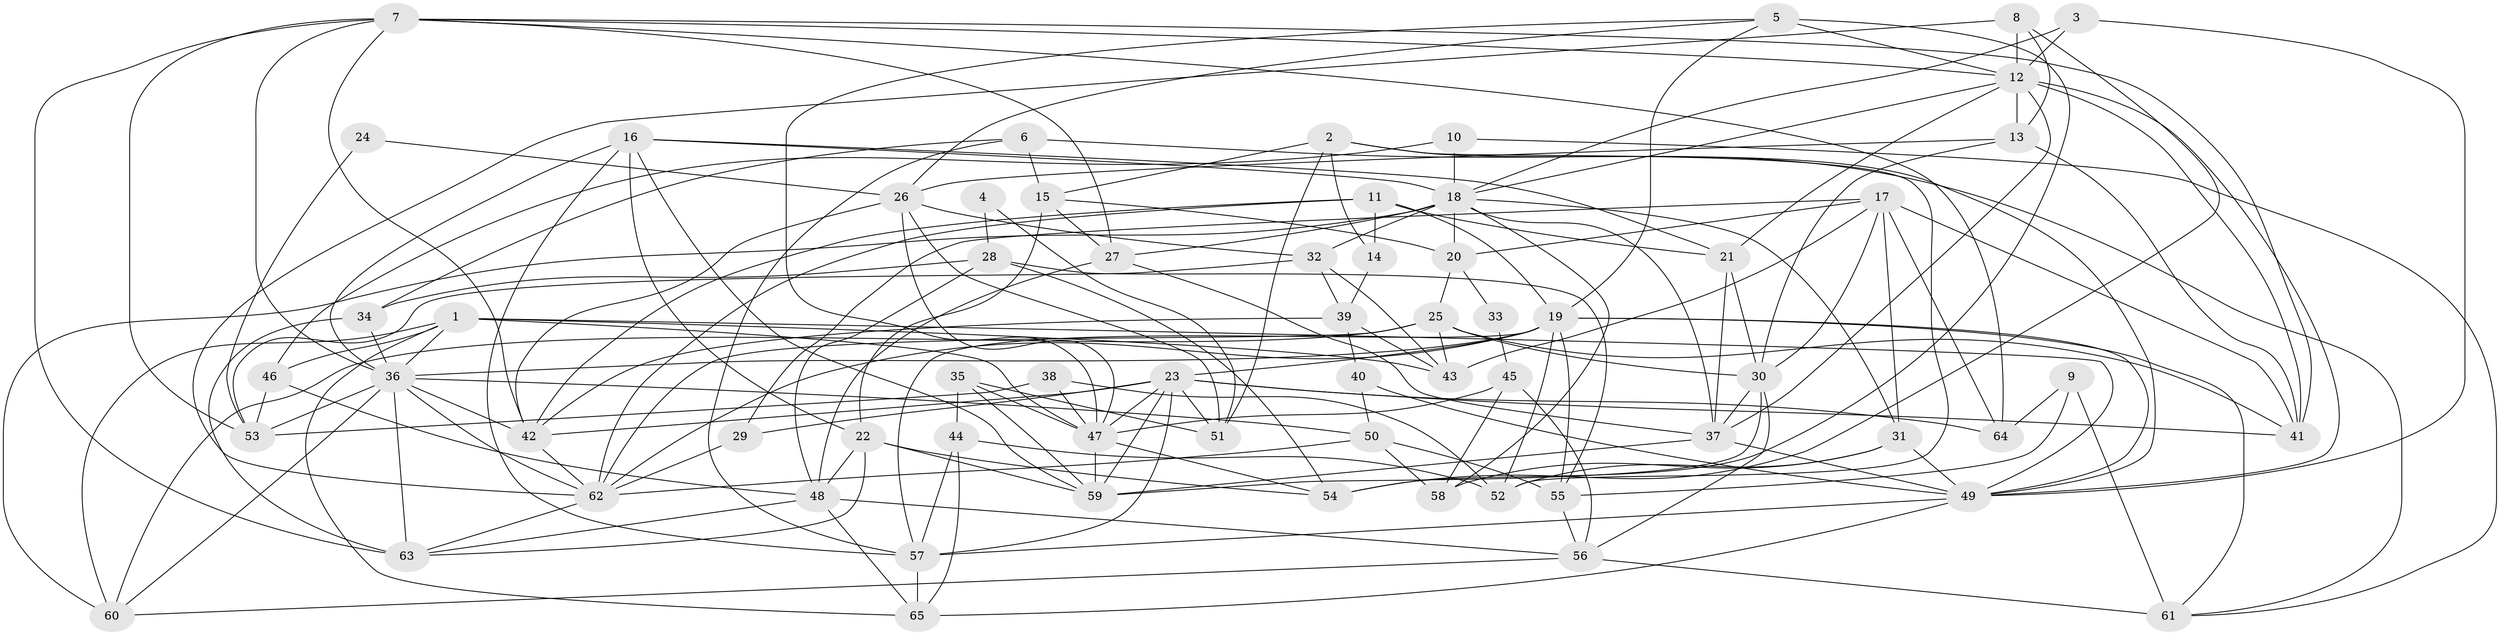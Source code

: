 // original degree distribution, {3: 0.2692307692307692, 4: 0.2923076923076923, 6: 0.07692307692307693, 5: 0.19230769230769232, 2: 0.12307692307692308, 8: 0.015384615384615385, 7: 0.023076923076923078, 9: 0.007692307692307693}
// Generated by graph-tools (version 1.1) at 2025/01/03/09/25 03:01:59]
// undirected, 65 vertices, 180 edges
graph export_dot {
graph [start="1"]
  node [color=gray90,style=filled];
  1;
  2;
  3;
  4;
  5;
  6;
  7;
  8;
  9;
  10;
  11;
  12;
  13;
  14;
  15;
  16;
  17;
  18;
  19;
  20;
  21;
  22;
  23;
  24;
  25;
  26;
  27;
  28;
  29;
  30;
  31;
  32;
  33;
  34;
  35;
  36;
  37;
  38;
  39;
  40;
  41;
  42;
  43;
  44;
  45;
  46;
  47;
  48;
  49;
  50;
  51;
  52;
  53;
  54;
  55;
  56;
  57;
  58;
  59;
  60;
  61;
  62;
  63;
  64;
  65;
  1 -- 36 [weight=2.0];
  1 -- 43 [weight=1.0];
  1 -- 46 [weight=1.0];
  1 -- 47 [weight=1.0];
  1 -- 49 [weight=1.0];
  1 -- 60 [weight=1.0];
  1 -- 65 [weight=1.0];
  2 -- 14 [weight=1.0];
  2 -- 15 [weight=1.0];
  2 -- 49 [weight=1.0];
  2 -- 51 [weight=1.0];
  2 -- 52 [weight=1.0];
  3 -- 12 [weight=1.0];
  3 -- 18 [weight=1.0];
  3 -- 49 [weight=1.0];
  4 -- 28 [weight=1.0];
  4 -- 51 [weight=1.0];
  5 -- 12 [weight=1.0];
  5 -- 19 [weight=1.0];
  5 -- 26 [weight=1.0];
  5 -- 47 [weight=1.0];
  5 -- 54 [weight=2.0];
  6 -- 15 [weight=1.0];
  6 -- 34 [weight=1.0];
  6 -- 57 [weight=1.0];
  6 -- 61 [weight=1.0];
  7 -- 12 [weight=1.0];
  7 -- 27 [weight=1.0];
  7 -- 36 [weight=1.0];
  7 -- 41 [weight=1.0];
  7 -- 42 [weight=1.0];
  7 -- 53 [weight=1.0];
  7 -- 63 [weight=1.0];
  7 -- 64 [weight=1.0];
  8 -- 12 [weight=1.0];
  8 -- 13 [weight=1.0];
  8 -- 54 [weight=1.0];
  8 -- 62 [weight=1.0];
  9 -- 55 [weight=1.0];
  9 -- 61 [weight=2.0];
  9 -- 64 [weight=1.0];
  10 -- 18 [weight=1.0];
  10 -- 46 [weight=1.0];
  10 -- 61 [weight=1.0];
  11 -- 14 [weight=1.0];
  11 -- 19 [weight=1.0];
  11 -- 21 [weight=1.0];
  11 -- 42 [weight=1.0];
  11 -- 62 [weight=1.0];
  12 -- 13 [weight=2.0];
  12 -- 18 [weight=1.0];
  12 -- 21 [weight=1.0];
  12 -- 37 [weight=1.0];
  12 -- 41 [weight=1.0];
  12 -- 49 [weight=1.0];
  13 -- 26 [weight=1.0];
  13 -- 30 [weight=1.0];
  13 -- 41 [weight=1.0];
  14 -- 39 [weight=1.0];
  15 -- 20 [weight=1.0];
  15 -- 22 [weight=1.0];
  15 -- 27 [weight=1.0];
  16 -- 18 [weight=1.0];
  16 -- 21 [weight=1.0];
  16 -- 22 [weight=1.0];
  16 -- 36 [weight=1.0];
  16 -- 57 [weight=1.0];
  16 -- 59 [weight=1.0];
  17 -- 20 [weight=1.0];
  17 -- 29 [weight=1.0];
  17 -- 30 [weight=1.0];
  17 -- 31 [weight=1.0];
  17 -- 41 [weight=1.0];
  17 -- 43 [weight=1.0];
  17 -- 64 [weight=1.0];
  18 -- 20 [weight=1.0];
  18 -- 27 [weight=1.0];
  18 -- 31 [weight=1.0];
  18 -- 32 [weight=2.0];
  18 -- 37 [weight=1.0];
  18 -- 58 [weight=1.0];
  18 -- 60 [weight=1.0];
  19 -- 23 [weight=1.0];
  19 -- 36 [weight=1.0];
  19 -- 49 [weight=1.0];
  19 -- 52 [weight=1.0];
  19 -- 55 [weight=1.0];
  19 -- 57 [weight=1.0];
  19 -- 61 [weight=1.0];
  19 -- 62 [weight=1.0];
  20 -- 25 [weight=1.0];
  20 -- 33 [weight=1.0];
  21 -- 30 [weight=1.0];
  21 -- 37 [weight=1.0];
  22 -- 48 [weight=1.0];
  22 -- 54 [weight=1.0];
  22 -- 59 [weight=1.0];
  22 -- 63 [weight=1.0];
  23 -- 29 [weight=1.0];
  23 -- 41 [weight=1.0];
  23 -- 42 [weight=1.0];
  23 -- 47 [weight=1.0];
  23 -- 51 [weight=2.0];
  23 -- 57 [weight=1.0];
  23 -- 59 [weight=1.0];
  23 -- 64 [weight=1.0];
  24 -- 26 [weight=1.0];
  24 -- 53 [weight=1.0];
  25 -- 30 [weight=1.0];
  25 -- 41 [weight=1.0];
  25 -- 43 [weight=1.0];
  25 -- 60 [weight=1.0];
  25 -- 62 [weight=1.0];
  26 -- 32 [weight=1.0];
  26 -- 42 [weight=2.0];
  26 -- 47 [weight=1.0];
  26 -- 51 [weight=1.0];
  27 -- 37 [weight=1.0];
  27 -- 48 [weight=1.0];
  28 -- 34 [weight=1.0];
  28 -- 48 [weight=1.0];
  28 -- 54 [weight=1.0];
  28 -- 55 [weight=1.0];
  29 -- 62 [weight=1.0];
  30 -- 37 [weight=1.0];
  30 -- 56 [weight=1.0];
  30 -- 59 [weight=1.0];
  31 -- 49 [weight=1.0];
  31 -- 52 [weight=1.0];
  31 -- 58 [weight=2.0];
  32 -- 39 [weight=1.0];
  32 -- 43 [weight=1.0];
  32 -- 53 [weight=2.0];
  33 -- 45 [weight=1.0];
  34 -- 36 [weight=1.0];
  34 -- 63 [weight=2.0];
  35 -- 44 [weight=2.0];
  35 -- 47 [weight=1.0];
  35 -- 51 [weight=1.0];
  35 -- 59 [weight=1.0];
  36 -- 42 [weight=1.0];
  36 -- 50 [weight=1.0];
  36 -- 53 [weight=1.0];
  36 -- 60 [weight=1.0];
  36 -- 62 [weight=1.0];
  36 -- 63 [weight=1.0];
  37 -- 49 [weight=1.0];
  37 -- 59 [weight=1.0];
  38 -- 47 [weight=1.0];
  38 -- 52 [weight=1.0];
  38 -- 53 [weight=1.0];
  39 -- 40 [weight=1.0];
  39 -- 42 [weight=1.0];
  39 -- 43 [weight=1.0];
  40 -- 49 [weight=1.0];
  40 -- 50 [weight=1.0];
  42 -- 62 [weight=1.0];
  44 -- 52 [weight=1.0];
  44 -- 57 [weight=1.0];
  44 -- 65 [weight=1.0];
  45 -- 47 [weight=1.0];
  45 -- 56 [weight=1.0];
  45 -- 58 [weight=1.0];
  46 -- 48 [weight=1.0];
  46 -- 53 [weight=1.0];
  47 -- 54 [weight=1.0];
  47 -- 59 [weight=1.0];
  48 -- 56 [weight=1.0];
  48 -- 63 [weight=1.0];
  48 -- 65 [weight=1.0];
  49 -- 57 [weight=1.0];
  49 -- 65 [weight=1.0];
  50 -- 55 [weight=1.0];
  50 -- 58 [weight=2.0];
  50 -- 62 [weight=1.0];
  55 -- 56 [weight=1.0];
  56 -- 60 [weight=1.0];
  56 -- 61 [weight=1.0];
  57 -- 65 [weight=1.0];
  62 -- 63 [weight=1.0];
}
